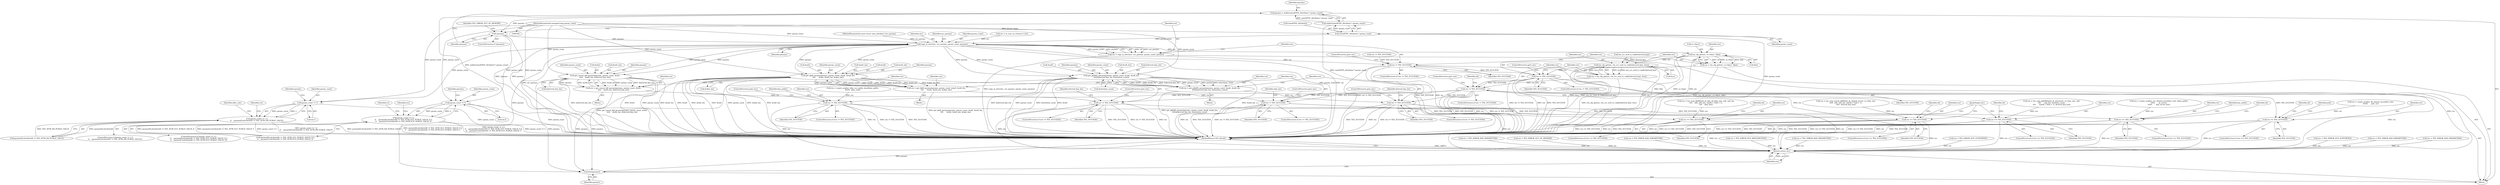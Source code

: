 digraph "1_optee_os_a637243270fc1faae16de059091795c32d86e65e@del" {
"1000160" [label="(Call,params = malloc(sizeof(TEE_Attribute) * param_count))"];
"1000162" [label="(Call,malloc(sizeof(TEE_Attribute) * param_count))"];
"1000163" [label="(Call,sizeof(TEE_Attribute) * param_count)"];
"1000111" [label="(MethodParameterIn,unsigned long param_count)"];
"1000168" [label="(Call,!params)"];
"1000174" [label="(Call,copy_in_attrs(utc, usr_params, param_count, params))"];
"1000172" [label="(Call,res = copy_in_attrs(utc, usr_params, param_count, params))"];
"1000180" [label="(Call,res != TEE_SUCCESS)"];
"1000194" [label="(Call,res != TEE_SUCCESS)"];
"1000207" [label="(Call,res != TEE_SUCCESS)"];
"1000314" [label="(Call,res == TEE_SUCCESS)"];
"1000847" [label="(Return,return res;)"];
"1000431" [label="(Call,res != TEE_SUCCESS)"];
"1000514" [label="(Call,res == TEE_SUCCESS)"];
"1000588" [label="(Call,res != TEE_SUCCESS)"];
"1000622" [label="(Call,res == TEE_SUCCESS)"];
"1000687" [label="(Call,res != TEE_SUCCESS)"];
"1000719" [label="(Call,res == TEE_SUCCESS)"];
"1000787" [label="(Call,res != TEE_SUCCESS)"];
"1000820" [label="(Call,res == TEE_SUCCESS)"];
"1000186" [label="(Call,tee_obj_get(utc, cs->key1, &ko))"];
"1000184" [label="(Call,res = tee_obj_get(utc, cs->key1, &ko))"];
"1000200" [label="(Call,tee_obj_get(utc, tee_svc_uref_to_vaddr(derived_key), &so))"];
"1000198" [label="(Call,res = tee_obj_get(utc, tee_svc_uref_to_vaddr(derived_key), &so))"];
"1000244" [label="(Call,param_count != 1)"];
"1000243" [label="(Call,param_count != 1 ||\n\t\t    params[0].attributeID != TEE_ATTR_DH_PUBLIC_VALUE)"];
"1000366" [label="(Call,param_count != 2)"];
"1000365" [label="(Call,param_count != 2 ||\n\t\t    params[0].attributeID != TEE_ATTR_ECC_PUBLIC_VALUE_X ||\n\t\t    params[1].attributeID != TEE_ATTR_ECC_PUBLIC_VALUE_Y)"];
"1000574" [label="(Call,get_hkdf_params(params, param_count, &salt, &salt_len,\n\t\t\t\t      &info, &info_len, &okm_len))"];
"1000572" [label="(Call,res = get_hkdf_params(params, param_count, &salt, &salt_len,\n\t\t\t\t      &info, &info_len, &okm_len))"];
"1000845" [label="(Call,free(params))"];
"1000677" [label="(Call,get_concat_kdf_params(params, param_count, &info,\n\t\t\t\t\t    &info_len, &derived_key_len))"];
"1000675" [label="(Call,res = get_concat_kdf_params(params, param_count, &info,\n\t\t\t\t\t    &info_len, &derived_key_len))"];
"1000775" [label="(Call,get_pbkdf2_params(params, param_count, &salt, &salt_len,\n\t\t\t\t\t&derived_key_len, &iteration_count))"];
"1000773" [label="(Call,res = get_pbkdf2_params(params, param_count, &salt, &salt_len,\n\t\t\t\t\t&derived_key_len, &iteration_count))"];
"1000790" [label="(ControlStructure,goto out;)"];
"1000686" [label="(ControlStructure,if (res != TEE_SUCCESS))"];
"1000365" [label="(Call,param_count != 2 ||\n\t\t    params[0].attributeID != TEE_ATTR_ECC_PUBLIC_VALUE_X ||\n\t\t    params[1].attributeID != TEE_ATTR_ECC_PUBLIC_VALUE_Y)"];
"1000684" [label="(Call,&derived_key_len)"];
"1000424" [label="(Call,res = crypto_acipher_alloc_ecc_public_key(&key_public,\n\t\t\t\t\t\t\t  alloc_size))"];
"1000193" [label="(ControlStructure,if (res != TEE_SUCCESS))"];
"1000201" [label="(Identifier,utc)"];
"1000841" [label="(Call,res = TEE_ERROR_NOT_SUPPORTED)"];
"1000702" [label="(Call,res = tee_cryp_concat_kdf(hash_id, shared_secret, ss->key_size,\n\t\t\t\t\t  info, info_len, (uint8_t *)(sk + 1),\n\t\t\t\t\t  derived_key_len))"];
"1000433" [label="(Identifier,TEE_SUCCESS)"];
"1000576" [label="(Identifier,param_count)"];
"1000621" [label="(ControlStructure,if (res == TEE_SUCCESS))"];
"1000574" [label="(Call,get_hkdf_params(params, param_count, &salt, &salt_len,\n\t\t\t\t      &info, &info_len, &okm_len))"];
"1000798" [label="(Call,res = TEE_ERROR_BAD_PARAMETERS)"];
"1000366" [label="(Call,param_count != 2)"];
"1000698" [label="(Call,res = TEE_ERROR_BAD_PARAMETERS)"];
"1000572" [label="(Call,res = get_hkdf_params(params, param_count, &salt, &salt_len,\n\t\t\t\t      &info, &info_len, &okm_len))"];
"1000196" [label="(Identifier,TEE_SUCCESS)"];
"1000195" [label="(Identifier,res)"];
"1000171" [label="(Identifier,TEE_ERROR_OUT_OF_MEMORY)"];
"1000140" [label="(Call,utc = to_user_ta_ctx(sess->ctx))"];
"1000260" [label="(Identifier,alloc_size)"];
"1000725" [label="(Identifier,sk)"];
"1000166" [label="(Identifier,param_count)"];
"1000782" [label="(Call,&derived_key_len)"];
"1000188" [label="(Call,cs->key1)"];
"1000367" [label="(Identifier,param_count)"];
"1000244" [label="(Call,param_count != 1)"];
"1000516" [label="(Identifier,TEE_SUCCESS)"];
"1000693" [label="(Identifier,derived_key_len)"];
"1000787" [label="(Call,res != TEE_SUCCESS)"];
"1000588" [label="(Call,res != TEE_SUCCESS)"];
"1000650" [label="(Block,)"];
"1000821" [label="(Identifier,res)"];
"1000747" [label="(Block,)"];
"1000179" [label="(ControlStructure,if (res != TEE_SUCCESS))"];
"1000185" [label="(Identifier,res)"];
"1000183" [label="(ControlStructure,goto out;)"];
"1000178" [label="(Identifier,params)"];
"1000599" [label="(Call,res = TEE_ERROR_BAD_PARAMETERS)"];
"1000514" [label="(Call,res == TEE_SUCCESS)"];
"1000242" [label="(ControlStructure,if (param_count != 1 ||\n\t\t    params[0].attributeID != TEE_ATTR_DH_PUBLIC_VALUE))"];
"1000111" [label="(MethodParameterIn,unsigned long param_count)"];
"1000208" [label="(Identifier,res)"];
"1000603" [label="(Call,res = tee_cryp_hkdf(hash_id, ikm, ik->key_size, salt, salt_len,\n\t\t\t\t    info, info_len, (uint8_t *)(sk + 1),\n\t\t\t\t    okm_len))"];
"1000187" [label="(Identifier,utc)"];
"1000677" [label="(Call,get_concat_kdf_params(params, param_count, &info,\n\t\t\t\t\t    &info_len, &derived_key_len))"];
"1000169" [label="(Identifier,params)"];
"1000719" [label="(Call,res == TEE_SUCCESS)"];
"1000689" [label="(Identifier,TEE_SUCCESS)"];
"1000788" [label="(Identifier,res)"];
"1000847" [label="(Return,return res;)"];
"1000250" [label="(Identifier,params)"];
"1000820" [label="(Call,res == TEE_SUCCESS)"];
"1000793" [label="(Identifier,derived_key_len)"];
"1000774" [label="(Identifier,res)"];
"1000162" [label="(Call,malloc(sizeof(TEE_Attribute) * param_count))"];
"1000502" [label="(Call,res = crypto_acipher_ecc_shared_secret(ko->attr, &key_public,\n\t\t\t\t\t\t       pt_secret,\n\t\t\t\t\t\t       &pt_secret_len))"];
"1000581" [label="(Call,&info)"];
"1000628" [label="(Identifier,sk)"];
"1000624" [label="(Identifier,TEE_SUCCESS)"];
"1000181" [label="(Identifier,res)"];
"1000160" [label="(Call,params = malloc(sizeof(TEE_Attribute) * param_count))"];
"1000184" [label="(Call,res = tee_obj_get(utc, cs->key1, &ko))"];
"1000822" [label="(Identifier,TEE_SUCCESS)"];
"1000720" [label="(Identifier,res)"];
"1000789" [label="(Identifier,TEE_SUCCESS)"];
"1000198" [label="(Call,res = tee_obj_get(utc, tee_svc_uref_to_vaddr(derived_key), &so))"];
"1000819" [label="(ControlStructure,if (res == TEE_SUCCESS))"];
"1000194" [label="(Call,res != TEE_SUCCESS)"];
"1000826" [label="(Identifier,sk)"];
"1000305" [label="(Call,res = crypto_acipher_dh_shared_secret(ko->attr,\n\t\t\t\t\t\t\t      pub, ss))"];
"1000583" [label="(Call,&info_len)"];
"1000256" [label="(Identifier,res)"];
"1000197" [label="(ControlStructure,goto out;)"];
"1000247" [label="(Call,params[0].attributeID != TEE_ATTR_DH_PUBLIC_VALUE)"];
"1000623" [label="(Identifier,res)"];
"1000844" [label="(JumpTarget,out:)"];
"1000206" [label="(ControlStructure,if (res != TEE_SUCCESS))"];
"1000391" [label="(Identifier,cs)"];
"1000515" [label="(Identifier,res)"];
"1000536" [label="(Identifier,key_public)"];
"1000587" [label="(ControlStructure,if (res != TEE_SUCCESS))"];
"1000846" [label="(Identifier,params)"];
"1000778" [label="(Call,&salt)"];
"1000577" [label="(Call,&salt)"];
"1000207" [label="(Call,res != TEE_SUCCESS)"];
"1000585" [label="(Call,&okm_len)"];
"1000173" [label="(Identifier,res)"];
"1000110" [label="(MethodParameterIn,const struct utee_attribute *usr_params)"];
"1000622" [label="(Call,res == TEE_SUCCESS)"];
"1000589" [label="(Identifier,res)"];
"1000675" [label="(Call,res = get_concat_kdf_params(params, param_count, &info,\n\t\t\t\t\t    &info_len, &derived_key_len))"];
"1000204" [label="(Call,&so)"];
"1000163" [label="(Call,sizeof(TEE_Attribute) * param_count)"];
"1000679" [label="(Identifier,param_count)"];
"1000676" [label="(Identifier,res)"];
"1000688" [label="(Identifier,res)"];
"1000202" [label="(Call,tee_svc_uref_to_vaddr(derived_key))"];
"1000168" [label="(Call,!params)"];
"1000573" [label="(Identifier,res)"];
"1000191" [label="(Call,&ko)"];
"1000579" [label="(Call,&salt_len)"];
"1000175" [label="(Identifier,utc)"];
"1000434" [label="(ControlStructure,goto out;)"];
"1000245" [label="(Identifier,param_count)"];
"1000209" [label="(Identifier,TEE_SUCCESS)"];
"1000786" [label="(ControlStructure,if (res != TEE_SUCCESS))"];
"1000776" [label="(Identifier,params)"];
"1000246" [label="(Literal,1)"];
"1000594" [label="(Identifier,okm_len)"];
"1000368" [label="(Literal,2)"];
"1000315" [label="(Identifier,res)"];
"1000212" [label="(Identifier,sk)"];
"1000320" [label="(Identifier,sk)"];
"1000243" [label="(Call,param_count != 1 ||\n\t\t    params[0].attributeID != TEE_ATTR_DH_PUBLIC_VALUE)"];
"1000314" [label="(Call,res == TEE_SUCCESS)"];
"1000848" [label="(Identifier,res)"];
"1000777" [label="(Identifier,param_count)"];
"1000687" [label="(Call,res != TEE_SUCCESS)"];
"1000430" [label="(ControlStructure,if (res != TEE_SUCCESS))"];
"1000780" [label="(Call,&salt_len)"];
"1000690" [label="(ControlStructure,goto out;)"];
"1000113" [label="(Block,)"];
"1000849" [label="(MethodReturn,TEE_Result)"];
"1000513" [label="(ControlStructure,if (res == TEE_SUCCESS))"];
"1000575" [label="(Identifier,params)"];
"1000174" [label="(Call,copy_in_attrs(utc, usr_params, param_count, params))"];
"1000182" [label="(Identifier,TEE_SUCCESS)"];
"1000364" [label="(ControlStructure,if (param_count != 2 ||\n\t\t    params[0].attributeID != TEE_ATTR_ECC_PUBLIC_VALUE_X ||\n\t\t    params[1].attributeID != TEE_ATTR_ECC_PUBLIC_VALUE_Y))"];
"1000369" [label="(Call,params[0].attributeID != TEE_ATTR_ECC_PUBLIC_VALUE_X ||\n\t\t    params[1].attributeID != TEE_ATTR_ECC_PUBLIC_VALUE_Y)"];
"1000313" [label="(ControlStructure,if (res == TEE_SUCCESS))"];
"1000437" [label="(Identifier,key_public)"];
"1000545" [label="(Block,)"];
"1000680" [label="(Call,&info)"];
"1000176" [label="(Identifier,usr_params)"];
"1000432" [label="(Identifier,res)"];
"1000775" [label="(Call,get_pbkdf2_params(params, param_count, &salt, &salt_len,\n\t\t\t\t\t&derived_key_len, &iteration_count))"];
"1000344" [label="(Call,res = TEE_ERROR_OUT_OF_MEMORY)"];
"1000385" [label="(Call,res = TEE_ERROR_BAD_PARAMETERS)"];
"1000172" [label="(Call,res = copy_in_attrs(utc, usr_params, param_count, params))"];
"1000802" [label="(Call,res = tee_cryp_pbkdf2(hash_id, password, ss->key_size, salt,\n\t\t\t\t      salt_len, iteration_count,\n\t\t\t\t      (uint8_t *)(sk + 1), derived_key_len))"];
"1000348" [label="(Identifier,pub)"];
"1000199" [label="(Identifier,res)"];
"1000520" [label="(Identifier,sk)"];
"1000164" [label="(Call,sizeof(TEE_Attribute))"];
"1000161" [label="(Identifier,params)"];
"1000200" [label="(Call,tee_obj_get(utc, tee_svc_uref_to_vaddr(derived_key), &so))"];
"1000316" [label="(Identifier,TEE_SUCCESS)"];
"1000167" [label="(ControlStructure,if (!params))"];
"1000591" [label="(ControlStructure,goto out;)"];
"1000373" [label="(Identifier,params)"];
"1000186" [label="(Call,tee_obj_get(utc, cs->key1, &ko))"];
"1000386" [label="(Identifier,res)"];
"1000180" [label="(Call,res != TEE_SUCCESS)"];
"1000773" [label="(Call,res = get_pbkdf2_params(params, param_count, &salt, &salt_len,\n\t\t\t\t\t&derived_key_len, &iteration_count))"];
"1000420" [label="(Call,res = TEE_ERROR_NOT_IMPLEMENTED)"];
"1000431" [label="(Call,res != TEE_SUCCESS)"];
"1000255" [label="(Call,res = TEE_ERROR_BAD_PARAMETERS)"];
"1000721" [label="(Identifier,TEE_SUCCESS)"];
"1000784" [label="(Call,&iteration_count)"];
"1000210" [label="(ControlStructure,goto out;)"];
"1000177" [label="(Identifier,param_count)"];
"1000228" [label="(Call,res = TEE_ERROR_NOT_SUPPORTED)"];
"1000590" [label="(Identifier,TEE_SUCCESS)"];
"1000682" [label="(Call,&info_len)"];
"1000155" [label="(Call,res != TEE_SUCCESS)"];
"1000718" [label="(ControlStructure,if (res == TEE_SUCCESS))"];
"1000678" [label="(Identifier,params)"];
"1000845" [label="(Call,free(params))"];
"1000160" -> "1000113"  [label="AST: "];
"1000160" -> "1000162"  [label="CFG: "];
"1000161" -> "1000160"  [label="AST: "];
"1000162" -> "1000160"  [label="AST: "];
"1000169" -> "1000160"  [label="CFG: "];
"1000160" -> "1000849"  [label="DDG: malloc(sizeof(TEE_Attribute) * param_count)"];
"1000162" -> "1000160"  [label="DDG: sizeof(TEE_Attribute) * param_count"];
"1000160" -> "1000168"  [label="DDG: params"];
"1000162" -> "1000163"  [label="CFG: "];
"1000163" -> "1000162"  [label="AST: "];
"1000162" -> "1000849"  [label="DDG: sizeof(TEE_Attribute) * param_count"];
"1000163" -> "1000162"  [label="DDG: param_count"];
"1000163" -> "1000166"  [label="CFG: "];
"1000164" -> "1000163"  [label="AST: "];
"1000166" -> "1000163"  [label="AST: "];
"1000163" -> "1000849"  [label="DDG: param_count"];
"1000111" -> "1000163"  [label="DDG: param_count"];
"1000163" -> "1000174"  [label="DDG: param_count"];
"1000111" -> "1000108"  [label="AST: "];
"1000111" -> "1000849"  [label="DDG: param_count"];
"1000111" -> "1000174"  [label="DDG: param_count"];
"1000111" -> "1000244"  [label="DDG: param_count"];
"1000111" -> "1000366"  [label="DDG: param_count"];
"1000111" -> "1000574"  [label="DDG: param_count"];
"1000111" -> "1000677"  [label="DDG: param_count"];
"1000111" -> "1000775"  [label="DDG: param_count"];
"1000168" -> "1000167"  [label="AST: "];
"1000168" -> "1000169"  [label="CFG: "];
"1000169" -> "1000168"  [label="AST: "];
"1000171" -> "1000168"  [label="CFG: "];
"1000173" -> "1000168"  [label="CFG: "];
"1000168" -> "1000849"  [label="DDG: !params"];
"1000168" -> "1000849"  [label="DDG: params"];
"1000168" -> "1000174"  [label="DDG: params"];
"1000174" -> "1000172"  [label="AST: "];
"1000174" -> "1000178"  [label="CFG: "];
"1000175" -> "1000174"  [label="AST: "];
"1000176" -> "1000174"  [label="AST: "];
"1000177" -> "1000174"  [label="AST: "];
"1000178" -> "1000174"  [label="AST: "];
"1000172" -> "1000174"  [label="CFG: "];
"1000174" -> "1000849"  [label="DDG: usr_params"];
"1000174" -> "1000849"  [label="DDG: param_count"];
"1000174" -> "1000849"  [label="DDG: utc"];
"1000174" -> "1000172"  [label="DDG: utc"];
"1000174" -> "1000172"  [label="DDG: usr_params"];
"1000174" -> "1000172"  [label="DDG: param_count"];
"1000174" -> "1000172"  [label="DDG: params"];
"1000140" -> "1000174"  [label="DDG: utc"];
"1000110" -> "1000174"  [label="DDG: usr_params"];
"1000174" -> "1000186"  [label="DDG: utc"];
"1000174" -> "1000244"  [label="DDG: param_count"];
"1000174" -> "1000366"  [label="DDG: param_count"];
"1000174" -> "1000574"  [label="DDG: params"];
"1000174" -> "1000574"  [label="DDG: param_count"];
"1000174" -> "1000677"  [label="DDG: params"];
"1000174" -> "1000677"  [label="DDG: param_count"];
"1000174" -> "1000775"  [label="DDG: params"];
"1000174" -> "1000775"  [label="DDG: param_count"];
"1000174" -> "1000845"  [label="DDG: params"];
"1000172" -> "1000113"  [label="AST: "];
"1000173" -> "1000172"  [label="AST: "];
"1000181" -> "1000172"  [label="CFG: "];
"1000172" -> "1000849"  [label="DDG: copy_in_attrs(utc, usr_params, param_count, params)"];
"1000172" -> "1000180"  [label="DDG: res"];
"1000180" -> "1000179"  [label="AST: "];
"1000180" -> "1000182"  [label="CFG: "];
"1000181" -> "1000180"  [label="AST: "];
"1000182" -> "1000180"  [label="AST: "];
"1000183" -> "1000180"  [label="CFG: "];
"1000185" -> "1000180"  [label="CFG: "];
"1000180" -> "1000849"  [label="DDG: TEE_SUCCESS"];
"1000180" -> "1000849"  [label="DDG: res"];
"1000180" -> "1000849"  [label="DDG: res != TEE_SUCCESS"];
"1000155" -> "1000180"  [label="DDG: TEE_SUCCESS"];
"1000180" -> "1000194"  [label="DDG: TEE_SUCCESS"];
"1000180" -> "1000847"  [label="DDG: res"];
"1000194" -> "1000193"  [label="AST: "];
"1000194" -> "1000196"  [label="CFG: "];
"1000195" -> "1000194"  [label="AST: "];
"1000196" -> "1000194"  [label="AST: "];
"1000197" -> "1000194"  [label="CFG: "];
"1000199" -> "1000194"  [label="CFG: "];
"1000194" -> "1000849"  [label="DDG: res != TEE_SUCCESS"];
"1000194" -> "1000849"  [label="DDG: res"];
"1000194" -> "1000849"  [label="DDG: TEE_SUCCESS"];
"1000184" -> "1000194"  [label="DDG: res"];
"1000194" -> "1000207"  [label="DDG: TEE_SUCCESS"];
"1000194" -> "1000847"  [label="DDG: res"];
"1000207" -> "1000206"  [label="AST: "];
"1000207" -> "1000209"  [label="CFG: "];
"1000208" -> "1000207"  [label="AST: "];
"1000209" -> "1000207"  [label="AST: "];
"1000210" -> "1000207"  [label="CFG: "];
"1000212" -> "1000207"  [label="CFG: "];
"1000207" -> "1000849"  [label="DDG: TEE_SUCCESS"];
"1000207" -> "1000849"  [label="DDG: res"];
"1000207" -> "1000849"  [label="DDG: res != TEE_SUCCESS"];
"1000198" -> "1000207"  [label="DDG: res"];
"1000207" -> "1000314"  [label="DDG: TEE_SUCCESS"];
"1000207" -> "1000431"  [label="DDG: TEE_SUCCESS"];
"1000207" -> "1000588"  [label="DDG: TEE_SUCCESS"];
"1000207" -> "1000687"  [label="DDG: TEE_SUCCESS"];
"1000207" -> "1000787"  [label="DDG: TEE_SUCCESS"];
"1000207" -> "1000847"  [label="DDG: res"];
"1000314" -> "1000313"  [label="AST: "];
"1000314" -> "1000316"  [label="CFG: "];
"1000315" -> "1000314"  [label="AST: "];
"1000316" -> "1000314"  [label="AST: "];
"1000320" -> "1000314"  [label="CFG: "];
"1000348" -> "1000314"  [label="CFG: "];
"1000314" -> "1000849"  [label="DDG: res"];
"1000314" -> "1000849"  [label="DDG: TEE_SUCCESS"];
"1000314" -> "1000849"  [label="DDG: res == TEE_SUCCESS"];
"1000305" -> "1000314"  [label="DDG: res"];
"1000314" -> "1000847"  [label="DDG: res"];
"1000847" -> "1000113"  [label="AST: "];
"1000847" -> "1000848"  [label="CFG: "];
"1000848" -> "1000847"  [label="AST: "];
"1000849" -> "1000847"  [label="CFG: "];
"1000847" -> "1000849"  [label="DDG: <RET>"];
"1000848" -> "1000847"  [label="DDG: res"];
"1000798" -> "1000847"  [label="DDG: res"];
"1000431" -> "1000847"  [label="DDG: res"];
"1000719" -> "1000847"  [label="DDG: res"];
"1000841" -> "1000847"  [label="DDG: res"];
"1000687" -> "1000847"  [label="DDG: res"];
"1000420" -> "1000847"  [label="DDG: res"];
"1000385" -> "1000847"  [label="DDG: res"];
"1000255" -> "1000847"  [label="DDG: res"];
"1000344" -> "1000847"  [label="DDG: res"];
"1000820" -> "1000847"  [label="DDG: res"];
"1000588" -> "1000847"  [label="DDG: res"];
"1000622" -> "1000847"  [label="DDG: res"];
"1000787" -> "1000847"  [label="DDG: res"];
"1000599" -> "1000847"  [label="DDG: res"];
"1000228" -> "1000847"  [label="DDG: res"];
"1000698" -> "1000847"  [label="DDG: res"];
"1000514" -> "1000847"  [label="DDG: res"];
"1000431" -> "1000430"  [label="AST: "];
"1000431" -> "1000433"  [label="CFG: "];
"1000432" -> "1000431"  [label="AST: "];
"1000433" -> "1000431"  [label="AST: "];
"1000434" -> "1000431"  [label="CFG: "];
"1000437" -> "1000431"  [label="CFG: "];
"1000431" -> "1000849"  [label="DDG: res"];
"1000431" -> "1000849"  [label="DDG: res != TEE_SUCCESS"];
"1000431" -> "1000849"  [label="DDG: TEE_SUCCESS"];
"1000424" -> "1000431"  [label="DDG: res"];
"1000431" -> "1000514"  [label="DDG: TEE_SUCCESS"];
"1000514" -> "1000513"  [label="AST: "];
"1000514" -> "1000516"  [label="CFG: "];
"1000515" -> "1000514"  [label="AST: "];
"1000516" -> "1000514"  [label="AST: "];
"1000520" -> "1000514"  [label="CFG: "];
"1000536" -> "1000514"  [label="CFG: "];
"1000514" -> "1000849"  [label="DDG: res == TEE_SUCCESS"];
"1000514" -> "1000849"  [label="DDG: res"];
"1000514" -> "1000849"  [label="DDG: TEE_SUCCESS"];
"1000502" -> "1000514"  [label="DDG: res"];
"1000588" -> "1000587"  [label="AST: "];
"1000588" -> "1000590"  [label="CFG: "];
"1000589" -> "1000588"  [label="AST: "];
"1000590" -> "1000588"  [label="AST: "];
"1000591" -> "1000588"  [label="CFG: "];
"1000594" -> "1000588"  [label="CFG: "];
"1000588" -> "1000849"  [label="DDG: res"];
"1000588" -> "1000849"  [label="DDG: TEE_SUCCESS"];
"1000588" -> "1000849"  [label="DDG: res != TEE_SUCCESS"];
"1000572" -> "1000588"  [label="DDG: res"];
"1000588" -> "1000622"  [label="DDG: TEE_SUCCESS"];
"1000622" -> "1000621"  [label="AST: "];
"1000622" -> "1000624"  [label="CFG: "];
"1000623" -> "1000622"  [label="AST: "];
"1000624" -> "1000622"  [label="AST: "];
"1000628" -> "1000622"  [label="CFG: "];
"1000844" -> "1000622"  [label="CFG: "];
"1000622" -> "1000849"  [label="DDG: res == TEE_SUCCESS"];
"1000622" -> "1000849"  [label="DDG: res"];
"1000622" -> "1000849"  [label="DDG: TEE_SUCCESS"];
"1000603" -> "1000622"  [label="DDG: res"];
"1000687" -> "1000686"  [label="AST: "];
"1000687" -> "1000689"  [label="CFG: "];
"1000688" -> "1000687"  [label="AST: "];
"1000689" -> "1000687"  [label="AST: "];
"1000690" -> "1000687"  [label="CFG: "];
"1000693" -> "1000687"  [label="CFG: "];
"1000687" -> "1000849"  [label="DDG: TEE_SUCCESS"];
"1000687" -> "1000849"  [label="DDG: res != TEE_SUCCESS"];
"1000687" -> "1000849"  [label="DDG: res"];
"1000675" -> "1000687"  [label="DDG: res"];
"1000687" -> "1000719"  [label="DDG: TEE_SUCCESS"];
"1000719" -> "1000718"  [label="AST: "];
"1000719" -> "1000721"  [label="CFG: "];
"1000720" -> "1000719"  [label="AST: "];
"1000721" -> "1000719"  [label="AST: "];
"1000725" -> "1000719"  [label="CFG: "];
"1000844" -> "1000719"  [label="CFG: "];
"1000719" -> "1000849"  [label="DDG: TEE_SUCCESS"];
"1000719" -> "1000849"  [label="DDG: res"];
"1000719" -> "1000849"  [label="DDG: res == TEE_SUCCESS"];
"1000702" -> "1000719"  [label="DDG: res"];
"1000787" -> "1000786"  [label="AST: "];
"1000787" -> "1000789"  [label="CFG: "];
"1000788" -> "1000787"  [label="AST: "];
"1000789" -> "1000787"  [label="AST: "];
"1000790" -> "1000787"  [label="CFG: "];
"1000793" -> "1000787"  [label="CFG: "];
"1000787" -> "1000849"  [label="DDG: TEE_SUCCESS"];
"1000787" -> "1000849"  [label="DDG: res"];
"1000787" -> "1000849"  [label="DDG: res != TEE_SUCCESS"];
"1000773" -> "1000787"  [label="DDG: res"];
"1000787" -> "1000820"  [label="DDG: TEE_SUCCESS"];
"1000820" -> "1000819"  [label="AST: "];
"1000820" -> "1000822"  [label="CFG: "];
"1000821" -> "1000820"  [label="AST: "];
"1000822" -> "1000820"  [label="AST: "];
"1000826" -> "1000820"  [label="CFG: "];
"1000844" -> "1000820"  [label="CFG: "];
"1000820" -> "1000849"  [label="DDG: res == TEE_SUCCESS"];
"1000820" -> "1000849"  [label="DDG: TEE_SUCCESS"];
"1000820" -> "1000849"  [label="DDG: res"];
"1000802" -> "1000820"  [label="DDG: res"];
"1000186" -> "1000184"  [label="AST: "];
"1000186" -> "1000191"  [label="CFG: "];
"1000187" -> "1000186"  [label="AST: "];
"1000188" -> "1000186"  [label="AST: "];
"1000191" -> "1000186"  [label="AST: "];
"1000184" -> "1000186"  [label="CFG: "];
"1000186" -> "1000849"  [label="DDG: cs->key1"];
"1000186" -> "1000849"  [label="DDG: utc"];
"1000186" -> "1000849"  [label="DDG: &ko"];
"1000186" -> "1000184"  [label="DDG: utc"];
"1000186" -> "1000184"  [label="DDG: cs->key1"];
"1000186" -> "1000184"  [label="DDG: &ko"];
"1000186" -> "1000200"  [label="DDG: utc"];
"1000184" -> "1000113"  [label="AST: "];
"1000185" -> "1000184"  [label="AST: "];
"1000195" -> "1000184"  [label="CFG: "];
"1000184" -> "1000849"  [label="DDG: tee_obj_get(utc, cs->key1, &ko)"];
"1000200" -> "1000198"  [label="AST: "];
"1000200" -> "1000204"  [label="CFG: "];
"1000201" -> "1000200"  [label="AST: "];
"1000202" -> "1000200"  [label="AST: "];
"1000204" -> "1000200"  [label="AST: "];
"1000198" -> "1000200"  [label="CFG: "];
"1000200" -> "1000849"  [label="DDG: utc"];
"1000200" -> "1000849"  [label="DDG: &so"];
"1000200" -> "1000849"  [label="DDG: tee_svc_uref_to_vaddr(derived_key)"];
"1000200" -> "1000198"  [label="DDG: utc"];
"1000200" -> "1000198"  [label="DDG: tee_svc_uref_to_vaddr(derived_key)"];
"1000200" -> "1000198"  [label="DDG: &so"];
"1000202" -> "1000200"  [label="DDG: derived_key"];
"1000198" -> "1000113"  [label="AST: "];
"1000199" -> "1000198"  [label="AST: "];
"1000208" -> "1000198"  [label="CFG: "];
"1000198" -> "1000849"  [label="DDG: tee_obj_get(utc, tee_svc_uref_to_vaddr(derived_key), &so)"];
"1000244" -> "1000243"  [label="AST: "];
"1000244" -> "1000246"  [label="CFG: "];
"1000245" -> "1000244"  [label="AST: "];
"1000246" -> "1000244"  [label="AST: "];
"1000250" -> "1000244"  [label="CFG: "];
"1000243" -> "1000244"  [label="CFG: "];
"1000244" -> "1000849"  [label="DDG: param_count"];
"1000244" -> "1000243"  [label="DDG: param_count"];
"1000244" -> "1000243"  [label="DDG: 1"];
"1000243" -> "1000242"  [label="AST: "];
"1000243" -> "1000247"  [label="CFG: "];
"1000247" -> "1000243"  [label="AST: "];
"1000256" -> "1000243"  [label="CFG: "];
"1000260" -> "1000243"  [label="CFG: "];
"1000243" -> "1000849"  [label="DDG: param_count != 1"];
"1000243" -> "1000849"  [label="DDG: param_count != 1 ||\n\t\t    params[0].attributeID != TEE_ATTR_DH_PUBLIC_VALUE"];
"1000243" -> "1000849"  [label="DDG: params[0].attributeID != TEE_ATTR_DH_PUBLIC_VALUE"];
"1000247" -> "1000243"  [label="DDG: params[0].attributeID"];
"1000247" -> "1000243"  [label="DDG: TEE_ATTR_DH_PUBLIC_VALUE"];
"1000366" -> "1000365"  [label="AST: "];
"1000366" -> "1000368"  [label="CFG: "];
"1000367" -> "1000366"  [label="AST: "];
"1000368" -> "1000366"  [label="AST: "];
"1000373" -> "1000366"  [label="CFG: "];
"1000365" -> "1000366"  [label="CFG: "];
"1000366" -> "1000849"  [label="DDG: param_count"];
"1000366" -> "1000365"  [label="DDG: param_count"];
"1000366" -> "1000365"  [label="DDG: 2"];
"1000365" -> "1000364"  [label="AST: "];
"1000365" -> "1000369"  [label="CFG: "];
"1000369" -> "1000365"  [label="AST: "];
"1000386" -> "1000365"  [label="CFG: "];
"1000391" -> "1000365"  [label="CFG: "];
"1000365" -> "1000849"  [label="DDG: params[0].attributeID != TEE_ATTR_ECC_PUBLIC_VALUE_X ||\n\t\t    params[1].attributeID != TEE_ATTR_ECC_PUBLIC_VALUE_Y"];
"1000365" -> "1000849"  [label="DDG: param_count != 2 ||\n\t\t    params[0].attributeID != TEE_ATTR_ECC_PUBLIC_VALUE_X ||\n\t\t    params[1].attributeID != TEE_ATTR_ECC_PUBLIC_VALUE_Y"];
"1000365" -> "1000849"  [label="DDG: param_count != 2"];
"1000369" -> "1000365"  [label="DDG: params[0].attributeID != TEE_ATTR_ECC_PUBLIC_VALUE_X"];
"1000369" -> "1000365"  [label="DDG: params[1].attributeID != TEE_ATTR_ECC_PUBLIC_VALUE_Y"];
"1000574" -> "1000572"  [label="AST: "];
"1000574" -> "1000585"  [label="CFG: "];
"1000575" -> "1000574"  [label="AST: "];
"1000576" -> "1000574"  [label="AST: "];
"1000577" -> "1000574"  [label="AST: "];
"1000579" -> "1000574"  [label="AST: "];
"1000581" -> "1000574"  [label="AST: "];
"1000583" -> "1000574"  [label="AST: "];
"1000585" -> "1000574"  [label="AST: "];
"1000572" -> "1000574"  [label="CFG: "];
"1000574" -> "1000849"  [label="DDG: &salt_len"];
"1000574" -> "1000849"  [label="DDG: &salt"];
"1000574" -> "1000849"  [label="DDG: &info_len"];
"1000574" -> "1000849"  [label="DDG: &info"];
"1000574" -> "1000849"  [label="DDG: param_count"];
"1000574" -> "1000849"  [label="DDG: &okm_len"];
"1000574" -> "1000572"  [label="DDG: param_count"];
"1000574" -> "1000572"  [label="DDG: &salt"];
"1000574" -> "1000572"  [label="DDG: &info"];
"1000574" -> "1000572"  [label="DDG: &salt_len"];
"1000574" -> "1000572"  [label="DDG: &info_len"];
"1000574" -> "1000572"  [label="DDG: &okm_len"];
"1000574" -> "1000572"  [label="DDG: params"];
"1000574" -> "1000845"  [label="DDG: params"];
"1000572" -> "1000545"  [label="AST: "];
"1000573" -> "1000572"  [label="AST: "];
"1000589" -> "1000572"  [label="CFG: "];
"1000572" -> "1000849"  [label="DDG: get_hkdf_params(params, param_count, &salt, &salt_len,\n\t\t\t\t      &info, &info_len, &okm_len)"];
"1000845" -> "1000113"  [label="AST: "];
"1000845" -> "1000846"  [label="CFG: "];
"1000846" -> "1000845"  [label="AST: "];
"1000848" -> "1000845"  [label="CFG: "];
"1000845" -> "1000849"  [label="DDG: params"];
"1000677" -> "1000845"  [label="DDG: params"];
"1000775" -> "1000845"  [label="DDG: params"];
"1000677" -> "1000675"  [label="AST: "];
"1000677" -> "1000684"  [label="CFG: "];
"1000678" -> "1000677"  [label="AST: "];
"1000679" -> "1000677"  [label="AST: "];
"1000680" -> "1000677"  [label="AST: "];
"1000682" -> "1000677"  [label="AST: "];
"1000684" -> "1000677"  [label="AST: "];
"1000675" -> "1000677"  [label="CFG: "];
"1000677" -> "1000849"  [label="DDG: &info_len"];
"1000677" -> "1000849"  [label="DDG: &derived_key_len"];
"1000677" -> "1000849"  [label="DDG: &info"];
"1000677" -> "1000849"  [label="DDG: param_count"];
"1000677" -> "1000675"  [label="DDG: &info_len"];
"1000677" -> "1000675"  [label="DDG: param_count"];
"1000677" -> "1000675"  [label="DDG: &derived_key_len"];
"1000677" -> "1000675"  [label="DDG: params"];
"1000677" -> "1000675"  [label="DDG: &info"];
"1000675" -> "1000650"  [label="AST: "];
"1000676" -> "1000675"  [label="AST: "];
"1000688" -> "1000675"  [label="CFG: "];
"1000675" -> "1000849"  [label="DDG: get_concat_kdf_params(params, param_count, &info,\n\t\t\t\t\t    &info_len, &derived_key_len)"];
"1000775" -> "1000773"  [label="AST: "];
"1000775" -> "1000784"  [label="CFG: "];
"1000776" -> "1000775"  [label="AST: "];
"1000777" -> "1000775"  [label="AST: "];
"1000778" -> "1000775"  [label="AST: "];
"1000780" -> "1000775"  [label="AST: "];
"1000782" -> "1000775"  [label="AST: "];
"1000784" -> "1000775"  [label="AST: "];
"1000773" -> "1000775"  [label="CFG: "];
"1000775" -> "1000849"  [label="DDG: &salt_len"];
"1000775" -> "1000849"  [label="DDG: &derived_key_len"];
"1000775" -> "1000849"  [label="DDG: param_count"];
"1000775" -> "1000849"  [label="DDG: &iteration_count"];
"1000775" -> "1000849"  [label="DDG: &salt"];
"1000775" -> "1000773"  [label="DDG: &salt"];
"1000775" -> "1000773"  [label="DDG: &salt_len"];
"1000775" -> "1000773"  [label="DDG: &derived_key_len"];
"1000775" -> "1000773"  [label="DDG: param_count"];
"1000775" -> "1000773"  [label="DDG: params"];
"1000775" -> "1000773"  [label="DDG: &iteration_count"];
"1000773" -> "1000747"  [label="AST: "];
"1000774" -> "1000773"  [label="AST: "];
"1000788" -> "1000773"  [label="CFG: "];
"1000773" -> "1000849"  [label="DDG: get_pbkdf2_params(params, param_count, &salt, &salt_len,\n\t\t\t\t\t&derived_key_len, &iteration_count)"];
}
